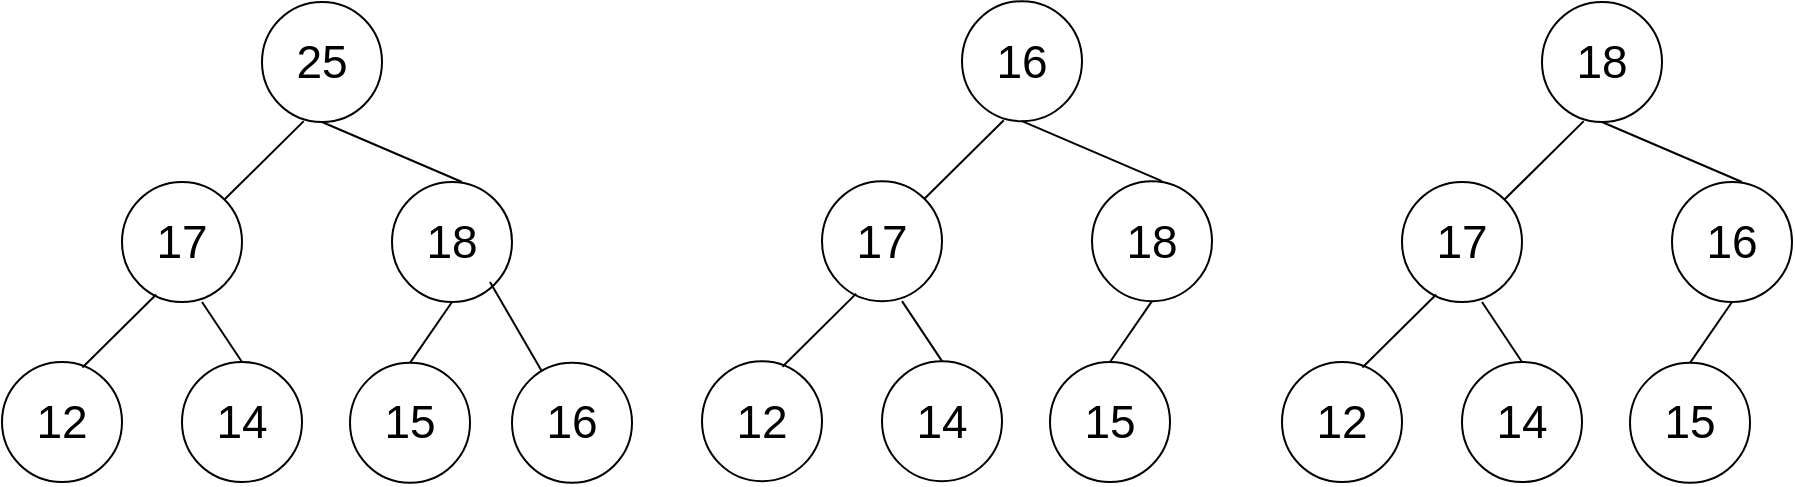 <mxfile version="17.4.6" type="github">
  <diagram id="5z2am0oEy75ZVv1c8yw6" name="Page-1">
    <mxGraphModel dx="1488" dy="802" grid="1" gridSize="10" guides="1" tooltips="1" connect="1" arrows="1" fold="1" page="1" pageScale="1" pageWidth="850" pageHeight="1100" math="0" shadow="0">
      <root>
        <mxCell id="0" />
        <mxCell id="1" parent="0" />
        <mxCell id="N56nYuVymO4PZKrSNJSE-1" value="&lt;font style=&quot;font-size: 23px&quot;&gt;25&lt;/font&gt;" style="ellipse;whiteSpace=wrap;html=1;aspect=fixed;fontSize=12;" vertex="1" parent="1">
          <mxGeometry x="290" y="460" width="60" height="60" as="geometry" />
        </mxCell>
        <mxCell id="N56nYuVymO4PZKrSNJSE-2" value="&lt;font style=&quot;font-size: 23px&quot;&gt;17&lt;/font&gt;" style="ellipse;whiteSpace=wrap;html=1;aspect=fixed;fontSize=12;" vertex="1" parent="1">
          <mxGeometry x="220" y="550" width="60" height="60" as="geometry" />
        </mxCell>
        <mxCell id="N56nYuVymO4PZKrSNJSE-3" value="&lt;font&gt;&lt;font style=&quot;font-size: 23px&quot;&gt;18&lt;/font&gt;&lt;br&gt;&lt;/font&gt;" style="ellipse;whiteSpace=wrap;html=1;aspect=fixed;fontSize=12;" vertex="1" parent="1">
          <mxGeometry x="355" y="550" width="60" height="60" as="geometry" />
        </mxCell>
        <mxCell id="N56nYuVymO4PZKrSNJSE-4" value="&lt;font style=&quot;font-size: 23px&quot;&gt;12&lt;/font&gt;" style="ellipse;whiteSpace=wrap;html=1;aspect=fixed;fontSize=12;" vertex="1" parent="1">
          <mxGeometry x="160" y="640" width="60" height="60" as="geometry" />
        </mxCell>
        <mxCell id="N56nYuVymO4PZKrSNJSE-5" value="&lt;font style=&quot;font-size: 23px&quot;&gt;14&lt;/font&gt;" style="ellipse;whiteSpace=wrap;html=1;aspect=fixed;fontSize=12;" vertex="1" parent="1">
          <mxGeometry x="250" y="640" width="60" height="60" as="geometry" />
        </mxCell>
        <mxCell id="N56nYuVymO4PZKrSNJSE-6" value="" style="endArrow=none;html=1;rounded=0;fontSize=23;entryX=0.5;entryY=1;entryDx=0;entryDy=0;" edge="1" parent="1" target="N56nYuVymO4PZKrSNJSE-1">
          <mxGeometry width="50" height="50" relative="1" as="geometry">
            <mxPoint x="390" y="550" as="sourcePoint" />
            <mxPoint x="440" y="500" as="targetPoint" />
          </mxGeometry>
        </mxCell>
        <mxCell id="N56nYuVymO4PZKrSNJSE-7" value="" style="endArrow=none;html=1;rounded=0;fontSize=23;entryX=0.348;entryY=0.993;entryDx=0;entryDy=0;exitX=1;exitY=0;exitDx=0;exitDy=0;entryPerimeter=0;" edge="1" parent="1" source="N56nYuVymO4PZKrSNJSE-2" target="N56nYuVymO4PZKrSNJSE-1">
          <mxGeometry width="50" height="50" relative="1" as="geometry">
            <mxPoint x="400" y="560" as="sourcePoint" />
            <mxPoint x="330" y="530" as="targetPoint" />
          </mxGeometry>
        </mxCell>
        <mxCell id="N56nYuVymO4PZKrSNJSE-8" value="" style="endArrow=none;html=1;rounded=0;fontSize=23;entryX=0.285;entryY=0.937;entryDx=0;entryDy=0;exitX=1;exitY=0;exitDx=0;exitDy=0;entryPerimeter=0;" edge="1" parent="1" target="N56nYuVymO4PZKrSNJSE-2">
          <mxGeometry width="50" height="50" relative="1" as="geometry">
            <mxPoint x="200.213" y="642.787" as="sourcePoint" />
            <mxPoint x="239.88" y="603.58" as="targetPoint" />
          </mxGeometry>
        </mxCell>
        <mxCell id="N56nYuVymO4PZKrSNJSE-9" value="" style="endArrow=none;html=1;rounded=0;fontSize=23;entryX=0.5;entryY=1;entryDx=0;entryDy=0;exitX=0.5;exitY=0;exitDx=0;exitDy=0;" edge="1" parent="1" source="N56nYuVymO4PZKrSNJSE-5">
          <mxGeometry width="50" height="50" relative="1" as="geometry">
            <mxPoint x="330" y="640" as="sourcePoint" />
            <mxPoint x="260" y="610" as="targetPoint" />
          </mxGeometry>
        </mxCell>
        <mxCell id="N56nYuVymO4PZKrSNJSE-10" value="&lt;font style=&quot;font-size: 23px&quot;&gt;15&lt;br&gt;&lt;/font&gt;" style="ellipse;whiteSpace=wrap;html=1;aspect=fixed;fontSize=12;" vertex="1" parent="1">
          <mxGeometry x="334" y="640.42" width="60" height="60" as="geometry" />
        </mxCell>
        <mxCell id="N56nYuVymO4PZKrSNJSE-11" value="" style="endArrow=none;html=1;rounded=0;fontSize=23;entryX=0.5;entryY=1;entryDx=0;entryDy=0;exitX=0.5;exitY=0;exitDx=0;exitDy=0;" edge="1" parent="1" source="N56nYuVymO4PZKrSNJSE-10" target="N56nYuVymO4PZKrSNJSE-3">
          <mxGeometry width="50" height="50" relative="1" as="geometry">
            <mxPoint x="514" y="650.42" as="sourcePoint" />
            <mxPoint x="424.88" y="610" as="targetPoint" />
          </mxGeometry>
        </mxCell>
        <mxCell id="N56nYuVymO4PZKrSNJSE-12" value="&lt;font style=&quot;font-size: 23px&quot;&gt;16&lt;/font&gt;" style="ellipse;whiteSpace=wrap;html=1;aspect=fixed;fontSize=12;" vertex="1" parent="1">
          <mxGeometry x="415" y="640.42" width="60" height="60" as="geometry" />
        </mxCell>
        <mxCell id="N56nYuVymO4PZKrSNJSE-13" value="" style="endArrow=none;html=1;rounded=0;fontSize=23;entryX=0.5;entryY=1;entryDx=0;entryDy=0;" edge="1" parent="1" source="N56nYuVymO4PZKrSNJSE-12">
          <mxGeometry width="50" height="50" relative="1" as="geometry">
            <mxPoint x="474" y="630" as="sourcePoint" />
            <mxPoint x="404" y="600" as="targetPoint" />
          </mxGeometry>
        </mxCell>
        <mxCell id="N56nYuVymO4PZKrSNJSE-14" value="&lt;font style=&quot;font-size: 23px&quot;&gt;16&lt;/font&gt;" style="ellipse;whiteSpace=wrap;html=1;aspect=fixed;fontSize=12;" vertex="1" parent="1">
          <mxGeometry x="640" y="459.58" width="60" height="60" as="geometry" />
        </mxCell>
        <mxCell id="N56nYuVymO4PZKrSNJSE-15" value="&lt;font style=&quot;font-size: 23px&quot;&gt;17&lt;/font&gt;" style="ellipse;whiteSpace=wrap;html=1;aspect=fixed;fontSize=12;" vertex="1" parent="1">
          <mxGeometry x="570" y="549.58" width="60" height="60" as="geometry" />
        </mxCell>
        <mxCell id="N56nYuVymO4PZKrSNJSE-16" value="&lt;font&gt;&lt;font style=&quot;font-size: 23px&quot;&gt;18&lt;/font&gt;&lt;br&gt;&lt;/font&gt;" style="ellipse;whiteSpace=wrap;html=1;aspect=fixed;fontSize=12;" vertex="1" parent="1">
          <mxGeometry x="705" y="549.58" width="60" height="60" as="geometry" />
        </mxCell>
        <mxCell id="N56nYuVymO4PZKrSNJSE-17" value="&lt;font style=&quot;font-size: 23px&quot;&gt;12&lt;/font&gt;" style="ellipse;whiteSpace=wrap;html=1;aspect=fixed;fontSize=12;" vertex="1" parent="1">
          <mxGeometry x="510" y="639.58" width="60" height="60" as="geometry" />
        </mxCell>
        <mxCell id="N56nYuVymO4PZKrSNJSE-18" value="&lt;font style=&quot;font-size: 23px&quot;&gt;14&lt;/font&gt;" style="ellipse;whiteSpace=wrap;html=1;aspect=fixed;fontSize=12;" vertex="1" parent="1">
          <mxGeometry x="600" y="639.58" width="60" height="60" as="geometry" />
        </mxCell>
        <mxCell id="N56nYuVymO4PZKrSNJSE-19" value="" style="endArrow=none;html=1;rounded=0;fontSize=23;entryX=0.5;entryY=1;entryDx=0;entryDy=0;" edge="1" parent="1" target="N56nYuVymO4PZKrSNJSE-14">
          <mxGeometry width="50" height="50" relative="1" as="geometry">
            <mxPoint x="740" y="549.58" as="sourcePoint" />
            <mxPoint x="790" y="499.58" as="targetPoint" />
          </mxGeometry>
        </mxCell>
        <mxCell id="N56nYuVymO4PZKrSNJSE-20" value="" style="endArrow=none;html=1;rounded=0;fontSize=23;entryX=0.348;entryY=0.993;entryDx=0;entryDy=0;exitX=1;exitY=0;exitDx=0;exitDy=0;entryPerimeter=0;" edge="1" parent="1" source="N56nYuVymO4PZKrSNJSE-15" target="N56nYuVymO4PZKrSNJSE-14">
          <mxGeometry width="50" height="50" relative="1" as="geometry">
            <mxPoint x="750" y="559.58" as="sourcePoint" />
            <mxPoint x="680" y="529.58" as="targetPoint" />
          </mxGeometry>
        </mxCell>
        <mxCell id="N56nYuVymO4PZKrSNJSE-21" value="" style="endArrow=none;html=1;rounded=0;fontSize=23;entryX=0.285;entryY=0.937;entryDx=0;entryDy=0;exitX=1;exitY=0;exitDx=0;exitDy=0;entryPerimeter=0;" edge="1" parent="1" target="N56nYuVymO4PZKrSNJSE-15">
          <mxGeometry width="50" height="50" relative="1" as="geometry">
            <mxPoint x="550.213" y="642.367" as="sourcePoint" />
            <mxPoint x="589.88" y="603.16" as="targetPoint" />
          </mxGeometry>
        </mxCell>
        <mxCell id="N56nYuVymO4PZKrSNJSE-22" value="" style="endArrow=none;html=1;rounded=0;fontSize=23;entryX=0.5;entryY=1;entryDx=0;entryDy=0;exitX=0.5;exitY=0;exitDx=0;exitDy=0;" edge="1" parent="1" source="N56nYuVymO4PZKrSNJSE-18">
          <mxGeometry width="50" height="50" relative="1" as="geometry">
            <mxPoint x="680" y="639.58" as="sourcePoint" />
            <mxPoint x="610" y="609.58" as="targetPoint" />
          </mxGeometry>
        </mxCell>
        <mxCell id="N56nYuVymO4PZKrSNJSE-23" value="&lt;font style=&quot;font-size: 23px&quot;&gt;15&lt;br&gt;&lt;/font&gt;" style="ellipse;whiteSpace=wrap;html=1;aspect=fixed;fontSize=12;" vertex="1" parent="1">
          <mxGeometry x="684" y="640" width="60" height="60" as="geometry" />
        </mxCell>
        <mxCell id="N56nYuVymO4PZKrSNJSE-24" value="" style="endArrow=none;html=1;rounded=0;fontSize=23;entryX=0.5;entryY=1;entryDx=0;entryDy=0;exitX=0.5;exitY=0;exitDx=0;exitDy=0;" edge="1" parent="1" source="N56nYuVymO4PZKrSNJSE-23" target="N56nYuVymO4PZKrSNJSE-16">
          <mxGeometry width="50" height="50" relative="1" as="geometry">
            <mxPoint x="864" y="650" as="sourcePoint" />
            <mxPoint x="774.88" y="609.58" as="targetPoint" />
          </mxGeometry>
        </mxCell>
        <mxCell id="N56nYuVymO4PZKrSNJSE-27" value="&lt;font style=&quot;font-size: 23px&quot;&gt;18&lt;/font&gt;" style="ellipse;whiteSpace=wrap;html=1;aspect=fixed;fontSize=12;" vertex="1" parent="1">
          <mxGeometry x="930" y="460" width="60" height="60" as="geometry" />
        </mxCell>
        <mxCell id="N56nYuVymO4PZKrSNJSE-28" value="&lt;font style=&quot;font-size: 23px&quot;&gt;17&lt;/font&gt;" style="ellipse;whiteSpace=wrap;html=1;aspect=fixed;fontSize=12;" vertex="1" parent="1">
          <mxGeometry x="860" y="550" width="60" height="60" as="geometry" />
        </mxCell>
        <mxCell id="N56nYuVymO4PZKrSNJSE-29" value="&lt;font&gt;&lt;font style=&quot;font-size: 23px&quot;&gt;16&lt;/font&gt;&lt;br&gt;&lt;/font&gt;" style="ellipse;whiteSpace=wrap;html=1;aspect=fixed;fontSize=12;" vertex="1" parent="1">
          <mxGeometry x="995" y="550" width="60" height="60" as="geometry" />
        </mxCell>
        <mxCell id="N56nYuVymO4PZKrSNJSE-30" value="&lt;font style=&quot;font-size: 23px&quot;&gt;12&lt;/font&gt;" style="ellipse;whiteSpace=wrap;html=1;aspect=fixed;fontSize=12;" vertex="1" parent="1">
          <mxGeometry x="800" y="640" width="60" height="60" as="geometry" />
        </mxCell>
        <mxCell id="N56nYuVymO4PZKrSNJSE-31" value="&lt;font style=&quot;font-size: 23px&quot;&gt;14&lt;/font&gt;" style="ellipse;whiteSpace=wrap;html=1;aspect=fixed;fontSize=12;" vertex="1" parent="1">
          <mxGeometry x="890" y="640" width="60" height="60" as="geometry" />
        </mxCell>
        <mxCell id="N56nYuVymO4PZKrSNJSE-32" value="" style="endArrow=none;html=1;rounded=0;fontSize=23;entryX=0.5;entryY=1;entryDx=0;entryDy=0;" edge="1" parent="1" target="N56nYuVymO4PZKrSNJSE-27">
          <mxGeometry width="50" height="50" relative="1" as="geometry">
            <mxPoint x="1030" y="550.0" as="sourcePoint" />
            <mxPoint x="1080" y="500" as="targetPoint" />
          </mxGeometry>
        </mxCell>
        <mxCell id="N56nYuVymO4PZKrSNJSE-33" value="" style="endArrow=none;html=1;rounded=0;fontSize=23;entryX=0.348;entryY=0.993;entryDx=0;entryDy=0;exitX=1;exitY=0;exitDx=0;exitDy=0;entryPerimeter=0;" edge="1" parent="1" source="N56nYuVymO4PZKrSNJSE-28" target="N56nYuVymO4PZKrSNJSE-27">
          <mxGeometry width="50" height="50" relative="1" as="geometry">
            <mxPoint x="1040" y="560" as="sourcePoint" />
            <mxPoint x="970" y="530" as="targetPoint" />
          </mxGeometry>
        </mxCell>
        <mxCell id="N56nYuVymO4PZKrSNJSE-34" value="" style="endArrow=none;html=1;rounded=0;fontSize=23;entryX=0.285;entryY=0.937;entryDx=0;entryDy=0;exitX=1;exitY=0;exitDx=0;exitDy=0;entryPerimeter=0;" edge="1" parent="1" target="N56nYuVymO4PZKrSNJSE-28">
          <mxGeometry width="50" height="50" relative="1" as="geometry">
            <mxPoint x="840.213" y="642.787" as="sourcePoint" />
            <mxPoint x="879.88" y="603.58" as="targetPoint" />
          </mxGeometry>
        </mxCell>
        <mxCell id="N56nYuVymO4PZKrSNJSE-35" value="" style="endArrow=none;html=1;rounded=0;fontSize=23;entryX=0.5;entryY=1;entryDx=0;entryDy=0;exitX=0.5;exitY=0;exitDx=0;exitDy=0;" edge="1" parent="1" source="N56nYuVymO4PZKrSNJSE-31">
          <mxGeometry width="50" height="50" relative="1" as="geometry">
            <mxPoint x="970" y="640" as="sourcePoint" />
            <mxPoint x="900" y="610.0" as="targetPoint" />
          </mxGeometry>
        </mxCell>
        <mxCell id="N56nYuVymO4PZKrSNJSE-36" value="&lt;font style=&quot;font-size: 23px&quot;&gt;15&lt;br&gt;&lt;/font&gt;" style="ellipse;whiteSpace=wrap;html=1;aspect=fixed;fontSize=12;" vertex="1" parent="1">
          <mxGeometry x="974" y="640.42" width="60" height="60" as="geometry" />
        </mxCell>
        <mxCell id="N56nYuVymO4PZKrSNJSE-37" value="" style="endArrow=none;html=1;rounded=0;fontSize=23;entryX=0.5;entryY=1;entryDx=0;entryDy=0;exitX=0.5;exitY=0;exitDx=0;exitDy=0;" edge="1" parent="1" source="N56nYuVymO4PZKrSNJSE-36" target="N56nYuVymO4PZKrSNJSE-29">
          <mxGeometry width="50" height="50" relative="1" as="geometry">
            <mxPoint x="1154" y="650.42" as="sourcePoint" />
            <mxPoint x="1064.88" y="610" as="targetPoint" />
          </mxGeometry>
        </mxCell>
      </root>
    </mxGraphModel>
  </diagram>
</mxfile>
